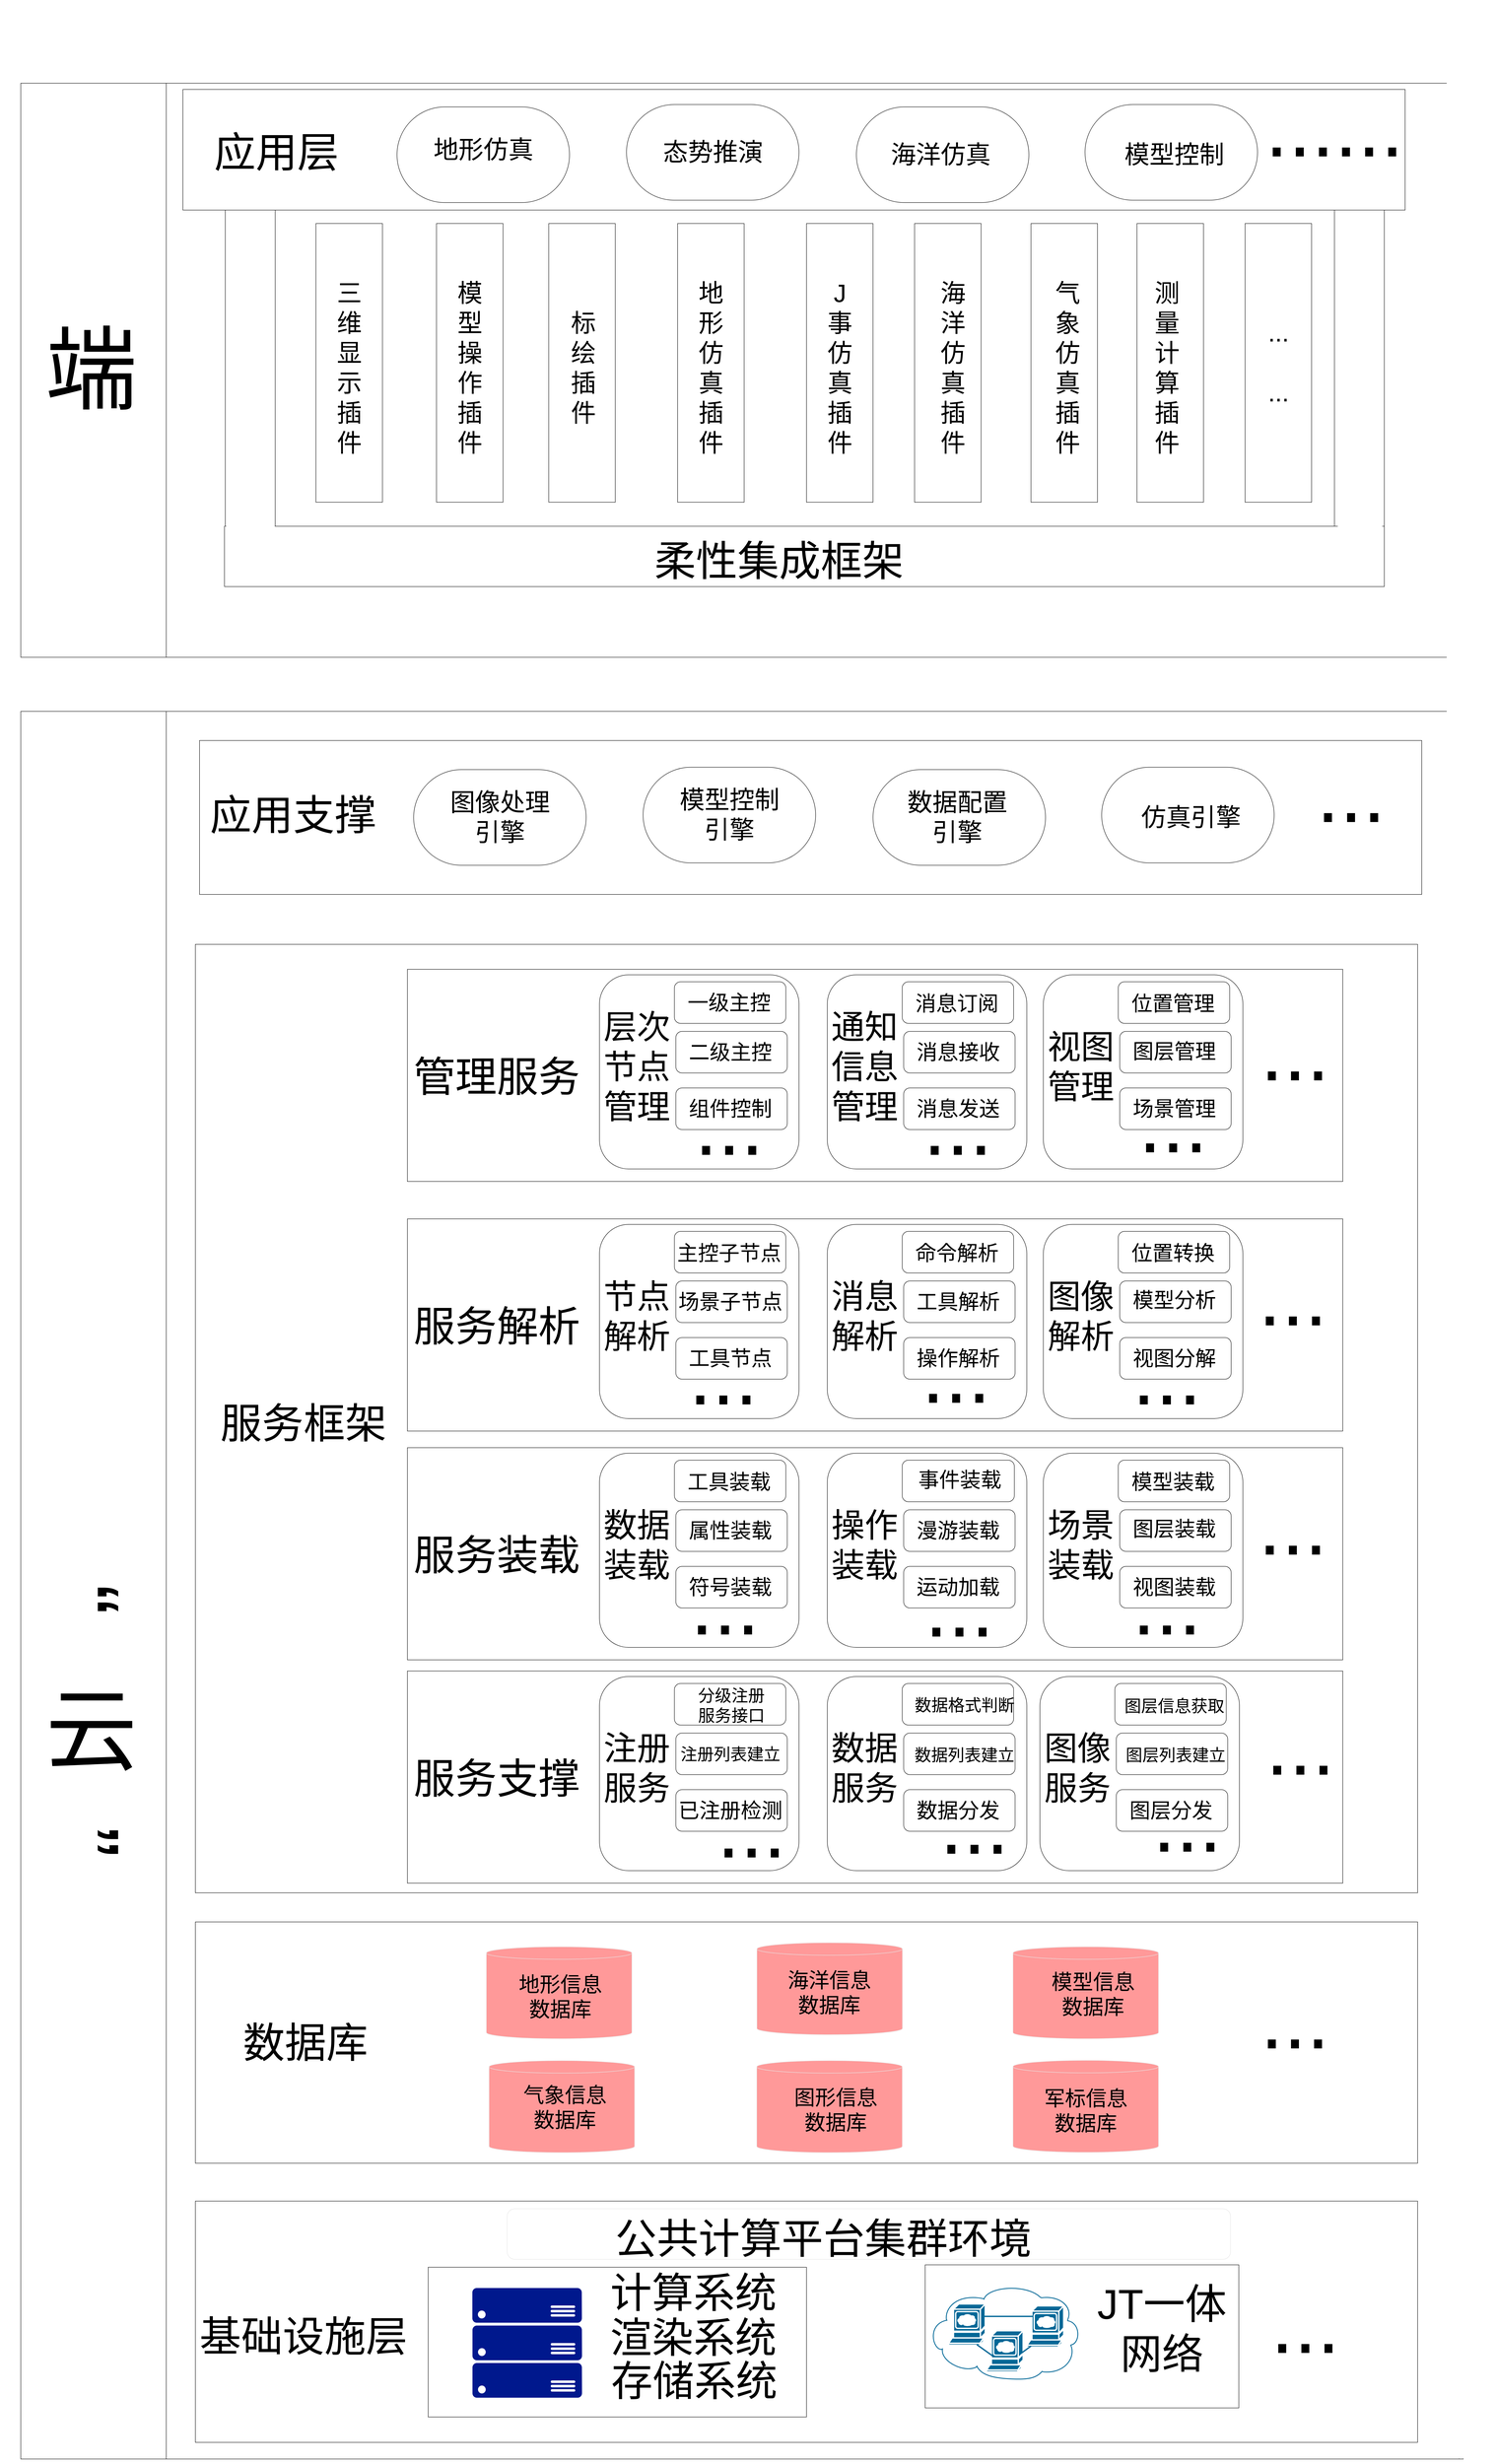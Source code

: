 <mxfile version="14.4.4" type="github">
  <diagram id="0ZdDhptIQPEfSm9jDnSg" name="Page-1">
    <mxGraphModel dx="7246" dy="3387" grid="1" gridSize="10" guides="1" tooltips="1" connect="1" arrows="1" fold="1" page="1" pageScale="1" pageWidth="413" pageHeight="291" math="0" shadow="0">
      <root>
        <mxCell id="0" />
        <mxCell id="1" parent="0" />
        <mxCell id="kFbai8i-NPbVUBifTIr2-160" value="" style="verticalLabelPosition=bottom;verticalAlign=top;html=1;shape=mxgraph.basic.rect;fillColor2=none;strokeWidth=1;size=20;indent=5;" parent="1" vertex="1">
          <mxGeometry x="-260" y="1740" width="3470" height="4201" as="geometry" />
        </mxCell>
        <mxCell id="kFbai8i-NPbVUBifTIr2-161" value="" style="verticalLabelPosition=bottom;verticalAlign=top;html=1;shape=mxgraph.basic.rect;fillColor2=none;strokeWidth=1;size=20;indent=5;fontSize=30;" parent="1" vertex="1">
          <mxGeometry x="90" y="1740" width="3110" height="4201" as="geometry" />
        </mxCell>
        <mxCell id="kFbai8i-NPbVUBifTIr2-175" value="" style="rounded=0;whiteSpace=wrap;html=1;strokeColor=#000000;fontSize=220;" parent="1" vertex="1">
          <mxGeometry x="160" y="4650" width="2940" height="580" as="geometry" />
        </mxCell>
        <mxCell id="rS8liGi_9OcmtwWdh5CQ-11" value="" style="shape=cylinder3;whiteSpace=wrap;html=1;boundedLbl=1;backgroundOutline=1;size=15;rounded=0;fontSize=40;fontColor=#388C8C;fillColor=#FF9999;strokeColor=#E6E6E6;" vertex="1" parent="1">
          <mxGeometry x="2126.75" y="4709.74" width="350" height="221" as="geometry" />
        </mxCell>
        <mxCell id="kFbai8i-NPbVUBifTIr2-156" value="" style="verticalLabelPosition=bottom;verticalAlign=top;html=1;shape=mxgraph.basic.rect;fillColor2=none;strokeWidth=1;size=20;indent=5;" parent="1" vertex="1">
          <mxGeometry x="-260" y="230" width="3470" height="1380" as="geometry" />
        </mxCell>
        <mxCell id="kFbai8i-NPbVUBifTIr2-157" value="" style="verticalLabelPosition=bottom;verticalAlign=top;html=1;shape=mxgraph.basic.rect;fillColor2=none;strokeWidth=1;size=20;indent=5;" parent="1" vertex="1">
          <mxGeometry x="90" y="230" width="3110" height="1380" as="geometry" />
        </mxCell>
        <mxCell id="kFbai8i-NPbVUBifTIr2-146" value="" style="verticalLabelPosition=bottom;verticalAlign=top;html=1;shape=mxgraph.basic.rect;fillColor2=none;strokeWidth=1;size=20;indent=5;" parent="1" vertex="1">
          <mxGeometry x="230" y="1295" width="2790" height="145" as="geometry" />
        </mxCell>
        <mxCell id="kFbai8i-NPbVUBifTIr2-147" value="" style="verticalLabelPosition=bottom;verticalAlign=top;html=1;shape=mxgraph.basic.rect;fillColor2=none;strokeWidth=1;size=20;indent=5;" parent="1" vertex="1">
          <mxGeometry x="232" y="535" width="120" height="760" as="geometry" />
        </mxCell>
        <mxCell id="kFbai8i-NPbVUBifTIr2-148" value="" style="verticalLabelPosition=bottom;verticalAlign=top;html=1;shape=mxgraph.basic.rect;fillColor2=none;strokeWidth=1;size=20;indent=5;strokeColor=none;" parent="1" vertex="1">
          <mxGeometry x="234" y="1262" width="117" height="60" as="geometry" />
        </mxCell>
        <mxCell id="kFbai8i-NPbVUBifTIr2-149" value="" style="verticalLabelPosition=bottom;verticalAlign=top;html=1;shape=mxgraph.basic.rect;fillColor2=none;strokeWidth=1;size=20;indent=5;" parent="1" vertex="1">
          <mxGeometry x="2900" y="535" width="120" height="760" as="geometry" />
        </mxCell>
        <mxCell id="kFbai8i-NPbVUBifTIr2-150" value="" style="verticalLabelPosition=bottom;verticalAlign=top;html=1;shape=mxgraph.basic.rect;fillColor2=none;strokeWidth=1;size=20;indent=5;strokeColor=none;" parent="1" vertex="1">
          <mxGeometry x="2908" y="1279" width="107" height="60" as="geometry" />
        </mxCell>
        <mxCell id="kFbai8i-NPbVUBifTIr2-158" value="" style="verticalLabelPosition=bottom;verticalAlign=top;html=1;shape=mxgraph.basic.rect;fillColor2=none;strokeWidth=1;size=20;indent=5;strokeColor=none;" parent="1" vertex="1">
          <mxGeometry x="3170" y="200" width="120" height="5740" as="geometry" />
        </mxCell>
        <mxCell id="kFbai8i-NPbVUBifTIr2-162" value="云" style="text;html=1;strokeColor=none;fillColor=none;align=center;verticalAlign=middle;whiteSpace=wrap;rounded=0;fontSize=220;" parent="1" vertex="1">
          <mxGeometry x="-110" y="3930" width="40" height="524.5" as="geometry" />
        </mxCell>
        <mxCell id="kFbai8i-NPbVUBifTIr2-163" value="" style="rounded=0;whiteSpace=wrap;html=1;strokeColor=#000000;fontSize=220;" parent="1" vertex="1">
          <mxGeometry x="160" y="5321" width="2940" height="580" as="geometry" />
        </mxCell>
        <mxCell id="kFbai8i-NPbVUBifTIr2-165" value="基础设施层" style="text;html=1;strokeColor=none;fillColor=none;align=center;verticalAlign=middle;whiteSpace=wrap;rounded=0;fontSize=100;" parent="1" vertex="1">
          <mxGeometry x="150" y="5340.5" width="540" height="611.5" as="geometry" />
        </mxCell>
        <mxCell id="kFbai8i-NPbVUBifTIr2-172" value="&lt;font style=&quot;vertical-align: inherit&quot;&gt;&lt;font style=&quot;vertical-align: inherit&quot;&gt;...&lt;/font&gt;&lt;/font&gt;" style="text;html=1;strokeColor=none;fillColor=none;align=center;verticalAlign=middle;whiteSpace=wrap;rounded=0;fontSize=200;" parent="1" vertex="1">
          <mxGeometry x="2560" y="5310" width="540" height="611.5" as="geometry" />
        </mxCell>
        <mxCell id="kFbai8i-NPbVUBifTIr2-173" value="" style="rounded=1;whiteSpace=wrap;html=1;strokeColor=#E6E6E6;fontSize=200;" parent="1" vertex="1">
          <mxGeometry x="910" y="5339.5" width="1740" height="121.5" as="geometry" />
        </mxCell>
        <mxCell id="kFbai8i-NPbVUBifTIr2-174" value="公共计算平台集群环境" style="text;html=1;strokeColor=none;fillColor=none;align=center;verticalAlign=middle;whiteSpace=wrap;rounded=0;fontSize=100;" parent="1" vertex="1">
          <mxGeometry x="1160" y="5310" width="1020" height="202.25" as="geometry" />
        </mxCell>
        <mxCell id="kFbai8i-NPbVUBifTIr2-183" value="&lt;font style=&quot;vertical-align: inherit&quot;&gt;&lt;font style=&quot;vertical-align: inherit&quot;&gt;数据库&lt;/font&gt;&lt;/font&gt;" style="text;html=1;strokeColor=none;fillColor=none;align=center;verticalAlign=middle;whiteSpace=wrap;rounded=0;fontSize=100;" parent="1" vertex="1">
          <mxGeometry x="160" y="4930" width="530" height="20" as="geometry" />
        </mxCell>
        <mxCell id="kFbai8i-NPbVUBifTIr2-205" value="模型信息数据库" style="text;html=1;strokeColor=none;fillColor=none;align=center;verticalAlign=middle;whiteSpace=wrap;rounded=0;fontSize=50;" parent="1" vertex="1">
          <mxGeometry x="2196.75" y="4730.74" width="245" height="187.31" as="geometry" />
        </mxCell>
        <mxCell id="rS8liGi_9OcmtwWdh5CQ-16" value="&lt;font style=&quot;vertical-align: inherit&quot;&gt;&lt;font style=&quot;vertical-align: inherit&quot;&gt;...&lt;/font&gt;&lt;/font&gt;" style="text;html=1;strokeColor=none;fillColor=none;align=center;verticalAlign=middle;whiteSpace=wrap;rounded=0;fontSize=200;" vertex="1" parent="1">
          <mxGeometry x="2560" y="4709.74" width="490" height="349.5" as="geometry" />
        </mxCell>
        <mxCell id="rS8liGi_9OcmtwWdh5CQ-18" value="端" style="text;html=1;strokeColor=none;fillColor=none;align=center;verticalAlign=middle;whiteSpace=wrap;rounded=0;fontSize=220;" vertex="1" parent="1">
          <mxGeometry x="-110" y="710" width="40" height="420" as="geometry" />
        </mxCell>
        <mxCell id="rS8liGi_9OcmtwWdh5CQ-19" value="“" style="text;html=1;strokeColor=none;fillColor=none;align=center;verticalAlign=middle;whiteSpace=wrap;rounded=0;fontSize=220;rotation=90;" vertex="1" parent="1">
          <mxGeometry x="-120" y="3665" width="40" height="420" as="geometry" />
        </mxCell>
        <mxCell id="rS8liGi_9OcmtwWdh5CQ-20" value="”" style="text;html=1;strokeColor=none;fillColor=none;align=center;verticalAlign=middle;whiteSpace=wrap;rounded=0;fontSize=220;rotation=90;" vertex="1" parent="1">
          <mxGeometry x="-120" y="4247.85" width="40" height="420" as="geometry" />
        </mxCell>
        <mxCell id="rS8liGi_9OcmtwWdh5CQ-108" value="" style="rounded=0;whiteSpace=wrap;html=1;strokeColor=#000000;fontSize=220;" vertex="1" parent="1">
          <mxGeometry x="160" y="2300" width="2940" height="2280" as="geometry" />
        </mxCell>
        <mxCell id="rS8liGi_9OcmtwWdh5CQ-149" value="服务框架" style="text;html=1;strokeColor=none;fillColor=none;align=center;verticalAlign=middle;whiteSpace=wrap;rounded=0;fontSize=100;" vertex="1" parent="1">
          <mxGeometry x="155" y="3441" width="530" height="20" as="geometry" />
        </mxCell>
        <mxCell id="rS8liGi_9OcmtwWdh5CQ-180" value="" style="rounded=0;whiteSpace=wrap;html=1;fontSize=60;" vertex="1" parent="1">
          <mxGeometry x="170" y="1810" width="2940" height="370" as="geometry" />
        </mxCell>
        <mxCell id="rS8liGi_9OcmtwWdh5CQ-181" value="应用支撑" style="text;html=1;strokeColor=none;fillColor=none;align=center;verticalAlign=middle;whiteSpace=wrap;rounded=0;fontSize=100;" vertex="1" parent="1">
          <mxGeometry x="130" y="1981.75" width="530" height="15" as="geometry" />
        </mxCell>
        <mxCell id="rS8liGi_9OcmtwWdh5CQ-182" value="" style="rounded=1;whiteSpace=wrap;html=1;fontSize=60;arcSize=50;direction=south;" vertex="1" parent="1">
          <mxGeometry x="685" y="1880" width="415" height="230" as="geometry" />
        </mxCell>
        <mxCell id="rS8liGi_9OcmtwWdh5CQ-183" value="" style="rounded=1;whiteSpace=wrap;html=1;fontSize=60;arcSize=50;direction=south;" vertex="1" parent="1">
          <mxGeometry x="1237" y="1874.25" width="415" height="230" as="geometry" />
        </mxCell>
        <mxCell id="rS8liGi_9OcmtwWdh5CQ-184" value="" style="rounded=1;whiteSpace=wrap;html=1;fontSize=60;arcSize=50;direction=south;" vertex="1" parent="1">
          <mxGeometry x="1790" y="1880" width="415" height="230" as="geometry" />
        </mxCell>
        <mxCell id="rS8liGi_9OcmtwWdh5CQ-185" value="" style="rounded=1;whiteSpace=wrap;html=1;fontSize=60;arcSize=50;direction=south;" vertex="1" parent="1">
          <mxGeometry x="2340" y="1874.25" width="415" height="230" as="geometry" />
        </mxCell>
        <mxCell id="rS8liGi_9OcmtwWdh5CQ-186" value="..." style="text;html=1;strokeColor=none;fillColor=none;align=center;verticalAlign=middle;whiteSpace=wrap;rounded=0;fontSize=200;" vertex="1" parent="1">
          <mxGeometry x="2670" y="1630" width="540" height="611.5" as="geometry" />
        </mxCell>
        <mxCell id="rS8liGi_9OcmtwWdh5CQ-187" value="图像处理引擎" style="text;html=1;strokeColor=none;fillColor=none;align=center;verticalAlign=middle;whiteSpace=wrap;rounded=0;fontSize=60;" vertex="1" parent="1">
          <mxGeometry x="762.5" y="1960" width="260" height="70" as="geometry" />
        </mxCell>
        <mxCell id="rS8liGi_9OcmtwWdh5CQ-188" value="模型控制引擎" style="text;html=1;strokeColor=none;fillColor=none;align=center;verticalAlign=middle;whiteSpace=wrap;rounded=0;fontSize=60;" vertex="1" parent="1">
          <mxGeometry x="1314.5" y="1954.25" width="260" height="70" as="geometry" />
        </mxCell>
        <mxCell id="rS8liGi_9OcmtwWdh5CQ-189" value="数据配置引擎" style="text;html=1;strokeColor=none;fillColor=none;align=center;verticalAlign=middle;whiteSpace=wrap;rounded=0;fontSize=60;" vertex="1" parent="1">
          <mxGeometry x="1863" y="1960" width="260" height="70" as="geometry" />
        </mxCell>
        <mxCell id="rS8liGi_9OcmtwWdh5CQ-190" value="&lt;font style=&quot;vertical-align: inherit&quot;&gt;&lt;font style=&quot;vertical-align: inherit&quot;&gt;仿真引擎&lt;/font&gt;&lt;/font&gt;" style="text;html=1;strokeColor=none;fillColor=none;align=center;verticalAlign=middle;whiteSpace=wrap;rounded=0;fontSize=60;" vertex="1" parent="1">
          <mxGeometry x="2425" y="1960" width="260" height="70" as="geometry" />
        </mxCell>
        <mxCell id="rS8liGi_9OcmtwWdh5CQ-191" value="" style="rounded=0;whiteSpace=wrap;html=1;fontSize=60;" vertex="1" parent="1">
          <mxGeometry x="450" y="567.25" width="160" height="670" as="geometry" />
        </mxCell>
        <mxCell id="rS8liGi_9OcmtwWdh5CQ-192" value="" style="rounded=0;whiteSpace=wrap;html=1;fontSize=60;" vertex="1" parent="1">
          <mxGeometry x="740" y="567.25" width="160" height="670" as="geometry" />
        </mxCell>
        <mxCell id="rS8liGi_9OcmtwWdh5CQ-193" value="" style="rounded=0;whiteSpace=wrap;html=1;fontSize=60;" vertex="1" parent="1">
          <mxGeometry x="1010" y="567.25" width="160" height="670" as="geometry" />
        </mxCell>
        <mxCell id="rS8liGi_9OcmtwWdh5CQ-194" value="" style="rounded=0;whiteSpace=wrap;html=1;fontSize=60;" vertex="1" parent="1">
          <mxGeometry x="1320" y="567.25" width="160" height="670" as="geometry" />
        </mxCell>
        <mxCell id="rS8liGi_9OcmtwWdh5CQ-195" value="" style="rounded=0;whiteSpace=wrap;html=1;fontSize=60;" vertex="1" parent="1">
          <mxGeometry x="1630" y="567.25" width="160" height="670" as="geometry" />
        </mxCell>
        <mxCell id="rS8liGi_9OcmtwWdh5CQ-196" value="" style="rounded=0;whiteSpace=wrap;html=1;fontSize=60;" vertex="1" parent="1">
          <mxGeometry x="1890" y="567.25" width="160" height="670" as="geometry" />
        </mxCell>
        <mxCell id="rS8liGi_9OcmtwWdh5CQ-197" value="" style="rounded=0;whiteSpace=wrap;html=1;fontSize=60;" vertex="1" parent="1">
          <mxGeometry x="2170" y="567.25" width="160" height="670" as="geometry" />
        </mxCell>
        <mxCell id="rS8liGi_9OcmtwWdh5CQ-198" value="" style="rounded=0;whiteSpace=wrap;html=1;fontSize=60;" vertex="1" parent="1">
          <mxGeometry x="2425" y="567.25" width="160" height="670" as="geometry" />
        </mxCell>
        <mxCell id="rS8liGi_9OcmtwWdh5CQ-199" value="" style="rounded=0;whiteSpace=wrap;html=1;fontSize=60;" vertex="1" parent="1">
          <mxGeometry x="2685" y="567.25" width="160" height="670" as="geometry" />
        </mxCell>
        <mxCell id="rS8liGi_9OcmtwWdh5CQ-200" value="三维显示插件" style="text;html=1;strokeColor=none;fillColor=none;align=center;verticalAlign=middle;whiteSpace=wrap;rounded=0;fontSize=60;" vertex="1" parent="1">
          <mxGeometry x="476.5" y="763.5" width="107" height="303" as="geometry" />
        </mxCell>
        <mxCell id="rS8liGi_9OcmtwWdh5CQ-201" value="模型操作插件" style="text;html=1;strokeColor=none;fillColor=none;align=center;verticalAlign=middle;whiteSpace=wrap;rounded=0;fontSize=60;" vertex="1" parent="1">
          <mxGeometry x="766.5" y="763.5" width="107" height="303" as="geometry" />
        </mxCell>
        <mxCell id="rS8liGi_9OcmtwWdh5CQ-202" value="标绘插件" style="text;html=1;strokeColor=none;fillColor=none;align=center;verticalAlign=middle;whiteSpace=wrap;rounded=0;fontSize=60;" vertex="1" parent="1">
          <mxGeometry x="1040" y="763.5" width="107" height="303" as="geometry" />
        </mxCell>
        <mxCell id="rS8liGi_9OcmtwWdh5CQ-203" value="地形仿真插件" style="text;html=1;strokeColor=none;fillColor=none;align=center;verticalAlign=middle;whiteSpace=wrap;rounded=0;fontSize=60;" vertex="1" parent="1">
          <mxGeometry x="1346.5" y="763.5" width="107" height="303" as="geometry" />
        </mxCell>
        <mxCell id="rS8liGi_9OcmtwWdh5CQ-204" value="J 事仿真插件" style="text;html=1;strokeColor=none;fillColor=none;align=center;verticalAlign=middle;whiteSpace=wrap;rounded=0;fontSize=60;" vertex="1" parent="1">
          <mxGeometry x="1656.5" y="763.5" width="107" height="303" as="geometry" />
        </mxCell>
        <mxCell id="rS8liGi_9OcmtwWdh5CQ-205" value="海洋仿真插件" style="text;html=1;strokeColor=none;fillColor=none;align=center;verticalAlign=middle;whiteSpace=wrap;rounded=0;fontSize=60;" vertex="1" parent="1">
          <mxGeometry x="1928.5" y="763.5" width="107" height="303" as="geometry" />
        </mxCell>
        <mxCell id="rS8liGi_9OcmtwWdh5CQ-206" value="气象仿真插件" style="text;html=1;strokeColor=none;fillColor=none;align=center;verticalAlign=middle;whiteSpace=wrap;rounded=0;fontSize=60;" vertex="1" parent="1">
          <mxGeometry x="2205" y="763.5" width="107" height="303" as="geometry" />
        </mxCell>
        <mxCell id="rS8liGi_9OcmtwWdh5CQ-207" value="测量计算插件" style="text;html=1;strokeColor=none;fillColor=none;align=center;verticalAlign=middle;whiteSpace=wrap;rounded=0;fontSize=60;" vertex="1" parent="1">
          <mxGeometry x="2443.75" y="763.5" width="107" height="303" as="geometry" />
        </mxCell>
        <mxCell id="rS8liGi_9OcmtwWdh5CQ-208" value="...&lt;br&gt;&lt;br style=&quot;font-size: 100px&quot;&gt;..." style="text;html=1;strokeColor=none;fillColor=none;align=center;verticalAlign=middle;whiteSpace=wrap;rounded=0;fontSize=60;" vertex="1" parent="1">
          <mxGeometry x="2711.5" y="750.75" width="107" height="303" as="geometry" />
        </mxCell>
        <mxCell id="rS8liGi_9OcmtwWdh5CQ-210" value="" style="rounded=0;whiteSpace=wrap;html=1;fontSize=60;" vertex="1" parent="1">
          <mxGeometry x="130" y="245" width="2940" height="290" as="geometry" />
        </mxCell>
        <mxCell id="rS8liGi_9OcmtwWdh5CQ-211" value="应用层" style="text;html=1;strokeColor=none;fillColor=none;align=center;verticalAlign=middle;whiteSpace=wrap;rounded=0;fontSize=100;" vertex="1" parent="1">
          <mxGeometry x="90" y="388.75" width="530" height="15" as="geometry" />
        </mxCell>
        <mxCell id="rS8liGi_9OcmtwWdh5CQ-212" value="" style="rounded=1;whiteSpace=wrap;html=1;fontSize=60;arcSize=50;direction=south;" vertex="1" parent="1">
          <mxGeometry x="645" y="287" width="415" height="230" as="geometry" />
        </mxCell>
        <mxCell id="rS8liGi_9OcmtwWdh5CQ-213" value="" style="rounded=1;whiteSpace=wrap;html=1;fontSize=60;arcSize=50;direction=south;" vertex="1" parent="1">
          <mxGeometry x="1197" y="281.25" width="415" height="230" as="geometry" />
        </mxCell>
        <mxCell id="rS8liGi_9OcmtwWdh5CQ-214" value="" style="rounded=1;whiteSpace=wrap;html=1;fontSize=60;arcSize=50;direction=south;" vertex="1" parent="1">
          <mxGeometry x="1750" y="287" width="415" height="230" as="geometry" />
        </mxCell>
        <mxCell id="rS8liGi_9OcmtwWdh5CQ-215" value="" style="rounded=1;whiteSpace=wrap;html=1;fontSize=60;arcSize=50;direction=south;" vertex="1" parent="1">
          <mxGeometry x="2300" y="281.25" width="415" height="230" as="geometry" />
        </mxCell>
        <mxCell id="rS8liGi_9OcmtwWdh5CQ-216" value="地形仿真" style="text;html=1;strokeColor=none;fillColor=none;align=center;verticalAlign=middle;whiteSpace=wrap;rounded=0;fontSize=60;" vertex="1" parent="1">
          <mxGeometry x="722.5" y="355" width="260" height="70" as="geometry" />
        </mxCell>
        <mxCell id="rS8liGi_9OcmtwWdh5CQ-217" value="态势推演" style="text;html=1;strokeColor=none;fillColor=none;align=center;verticalAlign=middle;whiteSpace=wrap;rounded=0;fontSize=60;" vertex="1" parent="1">
          <mxGeometry x="1274.5" y="361.25" width="260" height="70" as="geometry" />
        </mxCell>
        <mxCell id="rS8liGi_9OcmtwWdh5CQ-218" value="海洋仿真" style="text;html=1;strokeColor=none;fillColor=none;align=center;verticalAlign=middle;whiteSpace=wrap;rounded=0;fontSize=60;" vertex="1" parent="1">
          <mxGeometry x="1823" y="367" width="260" height="70" as="geometry" />
        </mxCell>
        <mxCell id="rS8liGi_9OcmtwWdh5CQ-219" value="模型控制" style="text;html=1;strokeColor=none;fillColor=none;align=center;verticalAlign=middle;whiteSpace=wrap;rounded=0;fontSize=60;" vertex="1" parent="1">
          <mxGeometry x="2385" y="367" width="260" height="70" as="geometry" />
        </mxCell>
        <mxCell id="rS8liGi_9OcmtwWdh5CQ-220" value="......" style="text;html=1;strokeColor=none;fillColor=none;align=center;verticalAlign=middle;whiteSpace=wrap;rounded=0;fontSize=200;" vertex="1" parent="1">
          <mxGeometry x="2630" y="30" width="540" height="611.5" as="geometry" />
        </mxCell>
        <mxCell id="rS8liGi_9OcmtwWdh5CQ-221" value="柔性集成框架" style="text;html=1;strokeColor=none;fillColor=none;align=center;verticalAlign=middle;whiteSpace=wrap;rounded=0;fontSize=100;" vertex="1" parent="1">
          <mxGeometry x="1227.63" y="1370" width="671.75" height="15" as="geometry" />
        </mxCell>
        <mxCell id="rS8liGi_9OcmtwWdh5CQ-224" value="" style="rounded=0;whiteSpace=wrap;html=1;fontSize=60;" vertex="1" parent="1">
          <mxGeometry x="720" y="5480" width="910" height="360" as="geometry" />
        </mxCell>
        <mxCell id="kFbai8i-NPbVUBifTIr2-167" value="计算系统" style="text;html=1;strokeColor=none;fillColor=none;align=center;verticalAlign=middle;whiteSpace=wrap;rounded=0;fontSize=100;" parent="1" vertex="1">
          <mxGeometry x="1088" y="5350" width="540" height="382.5" as="geometry" />
        </mxCell>
        <mxCell id="rS8liGi_9OcmtwWdh5CQ-223" value="" style="aspect=fixed;pointerEvents=1;shadow=0;dashed=0;html=1;strokeColor=none;labelPosition=center;verticalLabelPosition=bottom;verticalAlign=top;align=center;fillColor=#00188D;shape=mxgraph.azure.server_rack;fontSize=60;" vertex="1" parent="1">
          <mxGeometry x="826.25" y="5530" width="263.75" height="263.75" as="geometry" />
        </mxCell>
        <mxCell id="kFbai8i-NPbVUBifTIr2-169" value="渲染系统" style="text;html=1;strokeColor=none;fillColor=none;align=center;verticalAlign=middle;whiteSpace=wrap;rounded=0;fontSize=100;" parent="1" vertex="1">
          <mxGeometry x="1088" y="5496.06" width="540" height="305.5" as="geometry" />
        </mxCell>
        <mxCell id="kFbai8i-NPbVUBifTIr2-171" value="存储系统" style="text;html=1;strokeColor=none;fillColor=none;align=center;verticalAlign=middle;whiteSpace=wrap;rounded=0;fontSize=100;" parent="1" vertex="1">
          <mxGeometry x="1090" y="5605.5" width="540" height="295.5" as="geometry" />
        </mxCell>
        <mxCell id="rS8liGi_9OcmtwWdh5CQ-225" value="" style="rounded=0;whiteSpace=wrap;html=1;fontSize=60;" vertex="1" parent="1">
          <mxGeometry x="1915.5" y="5474.28" width="754.5" height="343.94" as="geometry" />
        </mxCell>
        <mxCell id="rS8liGi_9OcmtwWdh5CQ-228" value="&lt;font style=&quot;vertical-align: inherit&quot;&gt;&lt;font style=&quot;vertical-align: inherit&quot;&gt;JT一体&lt;br&gt;网络&lt;/font&gt;&lt;/font&gt;" style="text;html=1;strokeColor=none;fillColor=none;align=center;verticalAlign=middle;whiteSpace=wrap;rounded=0;fontSize=100;" vertex="1" parent="1">
          <mxGeometry x="2215.25" y="5480" width="540" height="295.5" as="geometry" />
        </mxCell>
        <mxCell id="rS8liGi_9OcmtwWdh5CQ-229" value="" style="shape=mxgraph.cisco.storage.web_cluster;html=1;pointerEvents=1;dashed=0;fillColor=#036897;strokeColor=#ffffff;strokeWidth=2;verticalLabelPosition=bottom;verticalAlign=top;align=center;outlineConnect=0;fontSize=60;" vertex="1" parent="1">
          <mxGeometry x="1920" y="5520" width="370" height="230" as="geometry" />
        </mxCell>
        <mxCell id="rS8liGi_9OcmtwWdh5CQ-230" value="" style="shape=cylinder3;whiteSpace=wrap;html=1;boundedLbl=1;backgroundOutline=1;size=15;rounded=0;fontSize=40;fontColor=#388C8C;fillColor=#FF9999;strokeColor=#E6E6E6;" vertex="1" parent="1">
          <mxGeometry x="2126.75" y="4982.74" width="350" height="221" as="geometry" />
        </mxCell>
        <mxCell id="rS8liGi_9OcmtwWdh5CQ-231" value="" style="shape=cylinder3;whiteSpace=wrap;html=1;boundedLbl=1;backgroundOutline=1;size=15;rounded=0;fontSize=40;fontColor=#388C8C;fillColor=#FF9999;strokeColor=#E6E6E6;" vertex="1" parent="1">
          <mxGeometry x="1510.75" y="4700" width="350" height="221" as="geometry" />
        </mxCell>
        <mxCell id="rS8liGi_9OcmtwWdh5CQ-232" value="" style="shape=cylinder3;whiteSpace=wrap;html=1;boundedLbl=1;backgroundOutline=1;size=15;rounded=0;fontSize=40;fontColor=#388C8C;fillColor=#FF9999;strokeColor=#E6E6E6;" vertex="1" parent="1">
          <mxGeometry x="1510.38" y="4983.34" width="350" height="221" as="geometry" />
        </mxCell>
        <mxCell id="kFbai8i-NPbVUBifTIr2-198" value="军标信息数据库" style="text;html=1;strokeColor=none;fillColor=none;align=center;verticalAlign=middle;whiteSpace=wrap;rounded=0;fontSize=50;" parent="1" vertex="1">
          <mxGeometry x="2184.75" y="5078.24" width="234" height="51" as="geometry" />
        </mxCell>
        <mxCell id="kFbai8i-NPbVUBifTIr2-189" value="海洋信息数据库" style="text;html=1;strokeColor=none;fillColor=none;align=center;verticalAlign=middle;whiteSpace=wrap;rounded=0;fontSize=50;" parent="1" vertex="1">
          <mxGeometry x="1569.25" y="4782.34" width="232.25" height="75.81" as="geometry" />
        </mxCell>
        <mxCell id="kFbai8i-NPbVUBifTIr2-190" value="图形信息数据库" style="text;html=1;strokeColor=none;fillColor=none;align=center;verticalAlign=middle;whiteSpace=wrap;rounded=0;fontSize=50;" parent="1" vertex="1">
          <mxGeometry x="1590.38" y="5086.34" width="220.5" height="31.5" as="geometry" />
        </mxCell>
        <mxCell id="rS8liGi_9OcmtwWdh5CQ-233" value="" style="shape=cylinder3;whiteSpace=wrap;html=1;boundedLbl=1;backgroundOutline=1;size=15;rounded=0;fontSize=40;fontColor=#388C8C;fillColor=#FF9999;strokeColor=#E6E6E6;" vertex="1" parent="1">
          <mxGeometry x="860" y="4709.74" width="350" height="221" as="geometry" />
        </mxCell>
        <mxCell id="rS8liGi_9OcmtwWdh5CQ-234" value="" style="shape=cylinder3;whiteSpace=wrap;html=1;boundedLbl=1;backgroundOutline=1;size=15;rounded=0;fontSize=40;fontColor=#388C8C;fillColor=#FF9999;strokeColor=#E6E6E6;" vertex="1" parent="1">
          <mxGeometry x="866.5" y="4983.34" width="350" height="221" as="geometry" />
        </mxCell>
        <mxCell id="kFbai8i-NPbVUBifTIr2-186" value="气象信息数据库" style="text;html=1;strokeColor=none;fillColor=none;align=center;verticalAlign=middle;whiteSpace=wrap;rounded=0;fontSize=50;" parent="1" vertex="1">
          <mxGeometry x="934" y="5081.34" width="230" height="30" as="geometry" />
        </mxCell>
        <mxCell id="kFbai8i-NPbVUBifTIr2-185" value="&lt;font style=&quot;vertical-align: inherit&quot;&gt;&lt;font style=&quot;vertical-align: inherit&quot;&gt;地形信息数据库&lt;/font&gt;&lt;/font&gt;" style="text;html=1;strokeColor=none;fillColor=none;align=center;verticalAlign=middle;whiteSpace=wrap;rounded=0;fontSize=50;" parent="1" vertex="1">
          <mxGeometry x="934" y="4801.84" width="207.5" height="56.31" as="geometry" />
        </mxCell>
        <mxCell id="rS8liGi_9OcmtwWdh5CQ-237" value="" style="rounded=0;whiteSpace=wrap;html=1;fontSize=100;" vertex="1" parent="1">
          <mxGeometry x="670" y="2360" width="2250" height="510" as="geometry" />
        </mxCell>
        <mxCell id="rS8liGi_9OcmtwWdh5CQ-238" value="管理服务" style="text;html=1;strokeColor=none;fillColor=none;align=center;verticalAlign=middle;whiteSpace=wrap;rounded=0;fontSize=100;" vertex="1" parent="1">
          <mxGeometry x="620" y="2608.25" width="530" height="20" as="geometry" />
        </mxCell>
        <mxCell id="rS8liGi_9OcmtwWdh5CQ-239" value="" style="rounded=1;whiteSpace=wrap;html=1;fontSize=100;" vertex="1" parent="1">
          <mxGeometry x="1132" y="2373.25" width="480" height="466.75" as="geometry" />
        </mxCell>
        <mxCell id="rS8liGi_9OcmtwWdh5CQ-240" value="层次节点管理" style="text;html=1;strokeColor=none;fillColor=none;align=center;verticalAlign=middle;whiteSpace=wrap;rounded=0;fontSize=80;" vertex="1" parent="1">
          <mxGeometry x="1132" y="2570" width="180" height="49.25" as="geometry" />
        </mxCell>
        <mxCell id="rS8liGi_9OcmtwWdh5CQ-241" value="" style="rounded=1;whiteSpace=wrap;html=1;fontSize=100;" vertex="1" parent="1">
          <mxGeometry x="1312.25" y="2390" width="268" height="100" as="geometry" />
        </mxCell>
        <mxCell id="rS8liGi_9OcmtwWdh5CQ-242" value="一级主控" style="text;html=1;strokeColor=none;fillColor=none;align=center;verticalAlign=middle;whiteSpace=wrap;rounded=0;fontSize=50;" vertex="1" parent="1">
          <mxGeometry x="1308.75" y="2424.38" width="270" height="31.25" as="geometry" />
        </mxCell>
        <mxCell id="rS8liGi_9OcmtwWdh5CQ-246" value="" style="rounded=1;whiteSpace=wrap;html=1;fontSize=100;" vertex="1" parent="1">
          <mxGeometry x="1315.75" y="2509.25" width="268" height="100" as="geometry" />
        </mxCell>
        <mxCell id="rS8liGi_9OcmtwWdh5CQ-247" value="二级主控&lt;span style=&quot;color: rgba(0 , 0 , 0 , 0) ; font-family: monospace ; font-size: 0px&quot;&gt;%3CmxGraphModel%3E%3Croot%3E%3CmxCell%20id%3D%220%22%2F%3E%3CmxCell%20id%3D%221%22%20parent%3D%220%22%2F%3E%3CmxCell%20id%3D%222%22%20value%3D%22%22%20style%3D%22rounded%3D1%3BwhiteSpace%3Dwrap%3Bhtml%3D1%3BfontSize%3D100%3B%22%20vertex%3D%221%22%20parent%3D%221%22%3E%3CmxGeometry%20x%3D%221312.25%22%20y%3D%222390%22%20width%3D%22268%22%20height%3D%22100%22%20as%3D%22geometry%22%2F%3E%3C%2FmxCell%3E%3CmxCell%20id%3D%223%22%20value%3D%22%E4%B8%80%E7%BA%A7%E4%B8%BB%E6%8E%A7%22%20style%3D%22text%3Bhtml%3D1%3BstrokeColor%3Dnone%3BfillColor%3Dnone%3Balign%3Dcenter%3BverticalAlign%3Dmiddle%3BwhiteSpace%3Dwrap%3Brounded%3D0%3BfontSize%3D50%3B%22%20vertex%3D%221%22%20parent%3D%221%22%3E%3CmxGeometry%20x%3D%221308.75%22%20y%3D%222424.38%22%20width%3D%22270%22%20height%3D%2231.25%22%20as%3D%22geometry%22%2F%3E%3C%2FmxCell%3E%3C%2Froot%3E%3C%2FmxGraphModel%3E&lt;/span&gt;" style="text;html=1;strokeColor=none;fillColor=none;align=center;verticalAlign=middle;whiteSpace=wrap;rounded=0;fontSize=50;" vertex="1" parent="1">
          <mxGeometry x="1312.25" y="2543.63" width="270" height="31.25" as="geometry" />
        </mxCell>
        <mxCell id="rS8liGi_9OcmtwWdh5CQ-248" value="" style="rounded=1;whiteSpace=wrap;html=1;fontSize=100;" vertex="1" parent="1">
          <mxGeometry x="1315.75" y="2645.25" width="268" height="100" as="geometry" />
        </mxCell>
        <mxCell id="rS8liGi_9OcmtwWdh5CQ-249" value="组件控制" style="text;html=1;strokeColor=none;fillColor=none;align=center;verticalAlign=middle;whiteSpace=wrap;rounded=0;fontSize=50;" vertex="1" parent="1">
          <mxGeometry x="1312.25" y="2679.63" width="270" height="31.25" as="geometry" />
        </mxCell>
        <mxCell id="rS8liGi_9OcmtwWdh5CQ-250" value="..." style="text;html=1;strokeColor=none;fillColor=none;align=center;verticalAlign=middle;whiteSpace=wrap;rounded=0;fontSize=200;" vertex="1" parent="1">
          <mxGeometry x="1173.75" y="2430" width="540" height="611.5" as="geometry" />
        </mxCell>
        <mxCell id="rS8liGi_9OcmtwWdh5CQ-251" value="" style="rounded=1;whiteSpace=wrap;html=1;fontSize=100;" vertex="1" parent="1">
          <mxGeometry x="1680" y="2373.25" width="480" height="466.75" as="geometry" />
        </mxCell>
        <mxCell id="rS8liGi_9OcmtwWdh5CQ-252" value="通知信息管理" style="text;html=1;strokeColor=none;fillColor=none;align=center;verticalAlign=middle;whiteSpace=wrap;rounded=0;fontSize=80;" vertex="1" parent="1">
          <mxGeometry x="1680" y="2570" width="180" height="49.25" as="geometry" />
        </mxCell>
        <mxCell id="rS8liGi_9OcmtwWdh5CQ-253" value="" style="rounded=1;whiteSpace=wrap;html=1;fontSize=100;" vertex="1" parent="1">
          <mxGeometry x="1860.25" y="2390" width="268" height="100" as="geometry" />
        </mxCell>
        <mxCell id="rS8liGi_9OcmtwWdh5CQ-254" value="消息订阅" style="text;html=1;strokeColor=none;fillColor=none;align=center;verticalAlign=middle;whiteSpace=wrap;rounded=0;fontSize=50;" vertex="1" parent="1">
          <mxGeometry x="1856.75" y="2424.38" width="270" height="35.62" as="geometry" />
        </mxCell>
        <mxCell id="rS8liGi_9OcmtwWdh5CQ-255" value="" style="rounded=1;whiteSpace=wrap;html=1;fontSize=100;" vertex="1" parent="1">
          <mxGeometry x="1863.75" y="2509.25" width="268" height="100" as="geometry" />
        </mxCell>
        <mxCell id="rS8liGi_9OcmtwWdh5CQ-256" value="消息接收" style="text;html=1;strokeColor=none;fillColor=none;align=center;verticalAlign=middle;whiteSpace=wrap;rounded=0;fontSize=50;" vertex="1" parent="1">
          <mxGeometry x="1860.25" y="2543.63" width="270" height="31.25" as="geometry" />
        </mxCell>
        <mxCell id="rS8liGi_9OcmtwWdh5CQ-257" value="" style="rounded=1;whiteSpace=wrap;html=1;fontSize=100;" vertex="1" parent="1">
          <mxGeometry x="1863.75" y="2645.25" width="268" height="100" as="geometry" />
        </mxCell>
        <mxCell id="rS8liGi_9OcmtwWdh5CQ-258" value="消息发送" style="text;html=1;strokeColor=none;fillColor=none;align=center;verticalAlign=middle;whiteSpace=wrap;rounded=0;fontSize=50;" vertex="1" parent="1">
          <mxGeometry x="1860.25" y="2679.63" width="270" height="30.37" as="geometry" />
        </mxCell>
        <mxCell id="rS8liGi_9OcmtwWdh5CQ-260" value="..." style="text;html=1;strokeColor=none;fillColor=none;align=center;verticalAlign=middle;whiteSpace=wrap;rounded=0;fontSize=200;" vertex="1" parent="1">
          <mxGeometry x="1724.25" y="2430" width="540" height="611.5" as="geometry" />
        </mxCell>
        <mxCell id="rS8liGi_9OcmtwWdh5CQ-261" value="" style="rounded=0;whiteSpace=wrap;html=1;fontSize=100;" vertex="1" parent="1">
          <mxGeometry x="670" y="4046.75" width="2250" height="510" as="geometry" />
        </mxCell>
        <mxCell id="rS8liGi_9OcmtwWdh5CQ-262" value="服务支撑" style="text;html=1;strokeColor=none;fillColor=none;align=center;verticalAlign=middle;whiteSpace=wrap;rounded=0;fontSize=100;" vertex="1" parent="1">
          <mxGeometry x="620" y="4295" width="530" height="20" as="geometry" />
        </mxCell>
        <mxCell id="rS8liGi_9OcmtwWdh5CQ-263" value="" style="rounded=1;whiteSpace=wrap;html=1;fontSize=100;" vertex="1" parent="1">
          <mxGeometry x="1132" y="4060" width="480" height="466.75" as="geometry" />
        </mxCell>
        <mxCell id="rS8liGi_9OcmtwWdh5CQ-264" value="注册服务" style="text;html=1;strokeColor=none;fillColor=none;align=center;verticalAlign=middle;whiteSpace=wrap;rounded=0;fontSize=80;" vertex="1" parent="1">
          <mxGeometry x="1132" y="4256.75" width="180" height="49.25" as="geometry" />
        </mxCell>
        <mxCell id="rS8liGi_9OcmtwWdh5CQ-265" value="" style="rounded=1;whiteSpace=wrap;html=1;fontSize=100;" vertex="1" parent="1">
          <mxGeometry x="1312.25" y="4076.75" width="268" height="100" as="geometry" />
        </mxCell>
        <mxCell id="rS8liGi_9OcmtwWdh5CQ-266" value="分级注册服务接口" style="text;html=1;strokeColor=none;fillColor=none;align=center;verticalAlign=middle;whiteSpace=wrap;rounded=0;fontSize=40;" vertex="1" parent="1">
          <mxGeometry x="1349.13" y="4113.32" width="201.25" height="31.25" as="geometry" />
        </mxCell>
        <mxCell id="rS8liGi_9OcmtwWdh5CQ-267" value="" style="rounded=1;whiteSpace=wrap;html=1;fontSize=100;" vertex="1" parent="1">
          <mxGeometry x="1315.75" y="4196" width="268" height="100" as="geometry" />
        </mxCell>
        <mxCell id="rS8liGi_9OcmtwWdh5CQ-268" value="注册列表建立" style="text;html=1;strokeColor=none;fillColor=none;align=center;verticalAlign=middle;whiteSpace=wrap;rounded=0;fontSize=40;" vertex="1" parent="1">
          <mxGeometry x="1312.25" y="4230.38" width="270" height="31.25" as="geometry" />
        </mxCell>
        <mxCell id="rS8liGi_9OcmtwWdh5CQ-269" value="" style="rounded=1;whiteSpace=wrap;html=1;fontSize=100;" vertex="1" parent="1">
          <mxGeometry x="1315.75" y="4332" width="268" height="100" as="geometry" />
        </mxCell>
        <mxCell id="rS8liGi_9OcmtwWdh5CQ-270" value="已注册检测" style="text;html=1;strokeColor=none;fillColor=none;align=center;verticalAlign=middle;whiteSpace=wrap;rounded=0;fontSize=50;" vertex="1" parent="1">
          <mxGeometry x="1312.25" y="4366.38" width="270" height="31.25" as="geometry" />
        </mxCell>
        <mxCell id="rS8liGi_9OcmtwWdh5CQ-271" value="" style="rounded=1;whiteSpace=wrap;html=1;fontSize=100;" vertex="1" parent="1">
          <mxGeometry x="1680" y="4060" width="480" height="466.75" as="geometry" />
        </mxCell>
        <mxCell id="rS8liGi_9OcmtwWdh5CQ-272" value="数据服务" style="text;html=1;strokeColor=none;fillColor=none;align=center;verticalAlign=middle;whiteSpace=wrap;rounded=0;fontSize=80;" vertex="1" parent="1">
          <mxGeometry x="1680" y="4256.75" width="180" height="49.25" as="geometry" />
        </mxCell>
        <mxCell id="rS8liGi_9OcmtwWdh5CQ-273" value="" style="rounded=1;whiteSpace=wrap;html=1;fontSize=100;" vertex="1" parent="1">
          <mxGeometry x="1860.25" y="4076.75" width="268" height="100" as="geometry" />
        </mxCell>
        <mxCell id="rS8liGi_9OcmtwWdh5CQ-274" value="数据格式判断" style="text;html=1;strokeColor=none;fillColor=none;align=center;verticalAlign=middle;whiteSpace=wrap;rounded=0;fontSize=40;" vertex="1" parent="1">
          <mxGeometry x="1888.5" y="4110.19" width="243.25" height="35.62" as="geometry" />
        </mxCell>
        <mxCell id="rS8liGi_9OcmtwWdh5CQ-275" value="" style="rounded=1;whiteSpace=wrap;html=1;fontSize=100;" vertex="1" parent="1">
          <mxGeometry x="1863.75" y="4196" width="268" height="100" as="geometry" />
        </mxCell>
        <mxCell id="rS8liGi_9OcmtwWdh5CQ-276" value="数据列表建立" style="text;html=1;strokeColor=none;fillColor=none;align=center;verticalAlign=middle;whiteSpace=wrap;rounded=0;fontSize=40;" vertex="1" parent="1">
          <mxGeometry x="1885.34" y="4230.38" width="249.56" height="34.37" as="geometry" />
        </mxCell>
        <mxCell id="rS8liGi_9OcmtwWdh5CQ-277" value="" style="rounded=1;whiteSpace=wrap;html=1;fontSize=100;" vertex="1" parent="1">
          <mxGeometry x="1863.75" y="4332" width="268" height="100" as="geometry" />
        </mxCell>
        <mxCell id="rS8liGi_9OcmtwWdh5CQ-278" value="数据分发" style="text;html=1;strokeColor=none;fillColor=none;align=center;verticalAlign=middle;whiteSpace=wrap;rounded=0;fontSize=50;" vertex="1" parent="1">
          <mxGeometry x="1860.25" y="4366.38" width="270" height="30.37" as="geometry" />
        </mxCell>
        <mxCell id="rS8liGi_9OcmtwWdh5CQ-282" value="" style="rounded=1;whiteSpace=wrap;html=1;fontSize=100;" vertex="1" parent="1">
          <mxGeometry x="2191.5" y="4060" width="480" height="466.75" as="geometry" />
        </mxCell>
        <mxCell id="rS8liGi_9OcmtwWdh5CQ-283" value="图像服务" style="text;html=1;strokeColor=none;fillColor=none;align=center;verticalAlign=middle;whiteSpace=wrap;rounded=0;fontSize=80;" vertex="1" parent="1">
          <mxGeometry x="2191.5" y="4256.75" width="180" height="49.25" as="geometry" />
        </mxCell>
        <mxCell id="rS8liGi_9OcmtwWdh5CQ-284" value="" style="rounded=1;whiteSpace=wrap;html=1;fontSize=100;" vertex="1" parent="1">
          <mxGeometry x="2371.75" y="4076.75" width="268" height="100" as="geometry" />
        </mxCell>
        <mxCell id="rS8liGi_9OcmtwWdh5CQ-285" value="图层信息获取" style="text;html=1;strokeColor=none;fillColor=none;align=center;verticalAlign=middle;whiteSpace=wrap;rounded=0;fontSize=40;" vertex="1" parent="1">
          <mxGeometry x="2394.13" y="4114.57" width="241.75" height="30" as="geometry" />
        </mxCell>
        <mxCell id="rS8liGi_9OcmtwWdh5CQ-286" value="" style="rounded=1;whiteSpace=wrap;html=1;fontSize=100;" vertex="1" parent="1">
          <mxGeometry x="2375.25" y="4196" width="268" height="100" as="geometry" />
        </mxCell>
        <mxCell id="rS8liGi_9OcmtwWdh5CQ-287" value="图层列表建立" style="text;html=1;strokeColor=none;fillColor=none;align=center;verticalAlign=middle;whiteSpace=wrap;rounded=0;fontSize=40;" vertex="1" parent="1">
          <mxGeometry x="2393.69" y="4230.38" width="248.06" height="34.37" as="geometry" />
        </mxCell>
        <mxCell id="rS8liGi_9OcmtwWdh5CQ-288" value="" style="rounded=1;whiteSpace=wrap;html=1;fontSize=100;" vertex="1" parent="1">
          <mxGeometry x="2375.25" y="4332" width="268" height="100" as="geometry" />
        </mxCell>
        <mxCell id="rS8liGi_9OcmtwWdh5CQ-289" value="图层分发" style="text;html=1;strokeColor=none;fillColor=none;align=center;verticalAlign=middle;whiteSpace=wrap;rounded=0;fontSize=50;" vertex="1" parent="1">
          <mxGeometry x="2371.75" y="4366.38" width="270" height="30.37" as="geometry" />
        </mxCell>
        <mxCell id="rS8liGi_9OcmtwWdh5CQ-290" value="..." style="text;html=1;strokeColor=none;fillColor=none;align=center;verticalAlign=middle;whiteSpace=wrap;rounded=0;fontSize=200;" vertex="1" parent="1">
          <mxGeometry x="1227.63" y="4119.24" width="540" height="611.5" as="geometry" />
        </mxCell>
        <mxCell id="rS8liGi_9OcmtwWdh5CQ-291" value="..." style="text;html=1;strokeColor=none;fillColor=none;align=center;verticalAlign=middle;whiteSpace=wrap;rounded=0;fontSize=200;" vertex="1" parent="1">
          <mxGeometry x="1763.5" y="4109.82" width="540" height="611.5" as="geometry" />
        </mxCell>
        <mxCell id="rS8liGi_9OcmtwWdh5CQ-292" value="..." style="text;html=1;strokeColor=none;fillColor=none;align=center;verticalAlign=middle;whiteSpace=wrap;rounded=0;fontSize=200;" vertex="1" parent="1">
          <mxGeometry x="2275.75" y="4105.44" width="540" height="611.5" as="geometry" />
        </mxCell>
        <mxCell id="rS8liGi_9OcmtwWdh5CQ-293" value="..." style="text;html=1;strokeColor=none;fillColor=none;align=center;verticalAlign=middle;whiteSpace=wrap;rounded=0;fontSize=200;" vertex="1" parent="1">
          <mxGeometry x="2548" y="3920.0" width="540" height="611.5" as="geometry" />
        </mxCell>
        <mxCell id="rS8liGi_9OcmtwWdh5CQ-294" value="" style="rounded=1;whiteSpace=wrap;html=1;fontSize=100;" vertex="1" parent="1">
          <mxGeometry x="2199.75" y="2373.25" width="480" height="466.75" as="geometry" />
        </mxCell>
        <mxCell id="rS8liGi_9OcmtwWdh5CQ-295" value="视图管理" style="text;html=1;strokeColor=none;fillColor=none;align=center;verticalAlign=middle;whiteSpace=wrap;rounded=0;fontSize=80;" vertex="1" parent="1">
          <mxGeometry x="2199.75" y="2570" width="180" height="49.25" as="geometry" />
        </mxCell>
        <mxCell id="rS8liGi_9OcmtwWdh5CQ-296" value="" style="rounded=1;whiteSpace=wrap;html=1;fontSize=100;" vertex="1" parent="1">
          <mxGeometry x="2380" y="2390" width="268" height="100" as="geometry" />
        </mxCell>
        <mxCell id="rS8liGi_9OcmtwWdh5CQ-297" value="位置管理" style="text;html=1;strokeColor=none;fillColor=none;align=center;verticalAlign=middle;whiteSpace=wrap;rounded=0;fontSize=50;" vertex="1" parent="1">
          <mxGeometry x="2376.5" y="2424.38" width="270" height="35.62" as="geometry" />
        </mxCell>
        <mxCell id="rS8liGi_9OcmtwWdh5CQ-298" value="" style="rounded=1;whiteSpace=wrap;html=1;fontSize=100;" vertex="1" parent="1">
          <mxGeometry x="2383.5" y="2509.25" width="268" height="100" as="geometry" />
        </mxCell>
        <mxCell id="rS8liGi_9OcmtwWdh5CQ-299" value="图层管理" style="text;html=1;strokeColor=none;fillColor=none;align=center;verticalAlign=middle;whiteSpace=wrap;rounded=0;fontSize=50;" vertex="1" parent="1">
          <mxGeometry x="2380" y="2540" width="270" height="34.88" as="geometry" />
        </mxCell>
        <mxCell id="rS8liGi_9OcmtwWdh5CQ-300" value="" style="rounded=1;whiteSpace=wrap;html=1;fontSize=100;" vertex="1" parent="1">
          <mxGeometry x="2383.5" y="2645.25" width="268" height="100" as="geometry" />
        </mxCell>
        <mxCell id="rS8liGi_9OcmtwWdh5CQ-301" value="场景管理" style="text;html=1;strokeColor=none;fillColor=none;align=center;verticalAlign=middle;whiteSpace=wrap;rounded=0;fontSize=50;" vertex="1" parent="1">
          <mxGeometry x="2380" y="2679.63" width="270" height="30.37" as="geometry" />
        </mxCell>
        <mxCell id="rS8liGi_9OcmtwWdh5CQ-302" value="..." style="text;html=1;strokeColor=none;fillColor=none;align=center;verticalAlign=middle;whiteSpace=wrap;rounded=0;fontSize=200;" vertex="1" parent="1">
          <mxGeometry x="2241.5" y="2424.38" width="540" height="611.5" as="geometry" />
        </mxCell>
        <mxCell id="rS8liGi_9OcmtwWdh5CQ-303" value="" style="rounded=0;whiteSpace=wrap;html=1;fontSize=100;" vertex="1" parent="1">
          <mxGeometry x="670" y="2960" width="2250" height="510" as="geometry" />
        </mxCell>
        <mxCell id="rS8liGi_9OcmtwWdh5CQ-304" value="服务解析" style="text;html=1;strokeColor=none;fillColor=none;align=center;verticalAlign=middle;whiteSpace=wrap;rounded=0;fontSize=100;" vertex="1" parent="1">
          <mxGeometry x="620" y="3208.25" width="530" height="20" as="geometry" />
        </mxCell>
        <mxCell id="rS8liGi_9OcmtwWdh5CQ-305" value="" style="rounded=1;whiteSpace=wrap;html=1;fontSize=100;" vertex="1" parent="1">
          <mxGeometry x="1132" y="2973.25" width="480" height="466.75" as="geometry" />
        </mxCell>
        <mxCell id="rS8liGi_9OcmtwWdh5CQ-306" value="节点解析" style="text;html=1;strokeColor=none;fillColor=none;align=center;verticalAlign=middle;whiteSpace=wrap;rounded=0;fontSize=80;" vertex="1" parent="1">
          <mxGeometry x="1132" y="3170" width="180" height="49.25" as="geometry" />
        </mxCell>
        <mxCell id="rS8liGi_9OcmtwWdh5CQ-307" value="" style="rounded=1;whiteSpace=wrap;html=1;fontSize=100;" vertex="1" parent="1">
          <mxGeometry x="1312.25" y="2990" width="268" height="100" as="geometry" />
        </mxCell>
        <mxCell id="rS8liGi_9OcmtwWdh5CQ-308" value="主控子节点" style="text;html=1;strokeColor=none;fillColor=none;align=center;verticalAlign=middle;whiteSpace=wrap;rounded=0;fontSize=50;" vertex="1" parent="1">
          <mxGeometry x="1308.75" y="3024.38" width="270" height="35.62" as="geometry" />
        </mxCell>
        <mxCell id="rS8liGi_9OcmtwWdh5CQ-309" value="" style="rounded=1;whiteSpace=wrap;html=1;fontSize=100;" vertex="1" parent="1">
          <mxGeometry x="1315.75" y="3109.25" width="268" height="100" as="geometry" />
        </mxCell>
        <mxCell id="rS8liGi_9OcmtwWdh5CQ-310" value="场景子节点" style="text;html=1;strokeColor=none;fillColor=none;align=center;verticalAlign=middle;whiteSpace=wrap;rounded=0;fontSize=50;" vertex="1" parent="1">
          <mxGeometry x="1312.25" y="3143.63" width="270" height="31.25" as="geometry" />
        </mxCell>
        <mxCell id="rS8liGi_9OcmtwWdh5CQ-311" value="" style="rounded=1;whiteSpace=wrap;html=1;fontSize=100;" vertex="1" parent="1">
          <mxGeometry x="1315.75" y="3245.25" width="268" height="100" as="geometry" />
        </mxCell>
        <mxCell id="rS8liGi_9OcmtwWdh5CQ-312" value="工具节点" style="text;html=1;strokeColor=none;fillColor=none;align=center;verticalAlign=middle;whiteSpace=wrap;rounded=0;fontSize=50;" vertex="1" parent="1">
          <mxGeometry x="1312.25" y="3279.63" width="270" height="31.25" as="geometry" />
        </mxCell>
        <mxCell id="rS8liGi_9OcmtwWdh5CQ-313" value="" style="rounded=1;whiteSpace=wrap;html=1;fontSize=100;" vertex="1" parent="1">
          <mxGeometry x="1680" y="2973.25" width="480" height="466.75" as="geometry" />
        </mxCell>
        <mxCell id="rS8liGi_9OcmtwWdh5CQ-314" value="消息解析" style="text;html=1;strokeColor=none;fillColor=none;align=center;verticalAlign=middle;whiteSpace=wrap;rounded=0;fontSize=80;" vertex="1" parent="1">
          <mxGeometry x="1680" y="3170" width="180" height="49.25" as="geometry" />
        </mxCell>
        <mxCell id="rS8liGi_9OcmtwWdh5CQ-315" value="" style="rounded=1;whiteSpace=wrap;html=1;fontSize=100;" vertex="1" parent="1">
          <mxGeometry x="1860.25" y="2990" width="268" height="100" as="geometry" />
        </mxCell>
        <mxCell id="rS8liGi_9OcmtwWdh5CQ-316" value="命令解析" style="text;html=1;strokeColor=none;fillColor=none;align=center;verticalAlign=middle;whiteSpace=wrap;rounded=0;fontSize=50;" vertex="1" parent="1">
          <mxGeometry x="1856.75" y="3024.38" width="270" height="35.62" as="geometry" />
        </mxCell>
        <mxCell id="rS8liGi_9OcmtwWdh5CQ-317" value="" style="rounded=1;whiteSpace=wrap;html=1;fontSize=100;" vertex="1" parent="1">
          <mxGeometry x="1863.75" y="3109.25" width="268" height="100" as="geometry" />
        </mxCell>
        <mxCell id="rS8liGi_9OcmtwWdh5CQ-318" value="工具解析" style="text;html=1;strokeColor=none;fillColor=none;align=center;verticalAlign=middle;whiteSpace=wrap;rounded=0;fontSize=50;" vertex="1" parent="1">
          <mxGeometry x="1860.25" y="3143.63" width="270" height="31.25" as="geometry" />
        </mxCell>
        <mxCell id="rS8liGi_9OcmtwWdh5CQ-319" value="" style="rounded=1;whiteSpace=wrap;html=1;fontSize=100;" vertex="1" parent="1">
          <mxGeometry x="1863.75" y="3245.25" width="268" height="100" as="geometry" />
        </mxCell>
        <mxCell id="rS8liGi_9OcmtwWdh5CQ-320" value="操作解析" style="text;html=1;strokeColor=none;fillColor=none;align=center;verticalAlign=middle;whiteSpace=wrap;rounded=0;fontSize=50;" vertex="1" parent="1">
          <mxGeometry x="1860.25" y="3280" width="270" height="30" as="geometry" />
        </mxCell>
        <mxCell id="rS8liGi_9OcmtwWdh5CQ-321" value="" style="rounded=1;whiteSpace=wrap;html=1;fontSize=100;" vertex="1" parent="1">
          <mxGeometry x="2199.75" y="2973.25" width="480" height="466.75" as="geometry" />
        </mxCell>
        <mxCell id="rS8liGi_9OcmtwWdh5CQ-322" value="图像解析" style="text;html=1;strokeColor=none;fillColor=none;align=center;verticalAlign=middle;whiteSpace=wrap;rounded=0;fontSize=80;" vertex="1" parent="1">
          <mxGeometry x="2199.75" y="3170" width="180" height="50" as="geometry" />
        </mxCell>
        <mxCell id="rS8liGi_9OcmtwWdh5CQ-323" value="" style="rounded=1;whiteSpace=wrap;html=1;fontSize=100;" vertex="1" parent="1">
          <mxGeometry x="2380" y="2990" width="268" height="100" as="geometry" />
        </mxCell>
        <mxCell id="rS8liGi_9OcmtwWdh5CQ-324" value="位置转换" style="text;html=1;strokeColor=none;fillColor=none;align=center;verticalAlign=middle;whiteSpace=wrap;rounded=0;fontSize=50;" vertex="1" parent="1">
          <mxGeometry x="2376.5" y="3024.38" width="270" height="35.62" as="geometry" />
        </mxCell>
        <mxCell id="rS8liGi_9OcmtwWdh5CQ-325" value="" style="rounded=1;whiteSpace=wrap;html=1;fontSize=100;" vertex="1" parent="1">
          <mxGeometry x="2383.5" y="3109.25" width="268" height="100" as="geometry" />
        </mxCell>
        <mxCell id="rS8liGi_9OcmtwWdh5CQ-326" value="模型分析" style="text;html=1;strokeColor=none;fillColor=none;align=center;verticalAlign=middle;whiteSpace=wrap;rounded=0;fontSize=50;" vertex="1" parent="1">
          <mxGeometry x="2380" y="3140" width="270" height="30" as="geometry" />
        </mxCell>
        <mxCell id="rS8liGi_9OcmtwWdh5CQ-327" value="" style="rounded=1;whiteSpace=wrap;html=1;fontSize=100;" vertex="1" parent="1">
          <mxGeometry x="2383.5" y="3245.25" width="268" height="100" as="geometry" />
        </mxCell>
        <mxCell id="rS8liGi_9OcmtwWdh5CQ-328" value="视图分解" style="text;html=1;strokeColor=none;fillColor=none;align=center;verticalAlign=middle;whiteSpace=wrap;rounded=0;fontSize=50;" vertex="1" parent="1">
          <mxGeometry x="2380" y="3279.63" width="270" height="30.37" as="geometry" />
        </mxCell>
        <mxCell id="rS8liGi_9OcmtwWdh5CQ-329" value="..." style="text;html=1;strokeColor=none;fillColor=none;align=center;verticalAlign=middle;whiteSpace=wrap;rounded=0;fontSize=200;" vertex="1" parent="1">
          <mxGeometry x="2535" y="2251.69" width="540" height="611.5" as="geometry" />
        </mxCell>
        <mxCell id="rS8liGi_9OcmtwWdh5CQ-333" value="..." style="text;html=1;strokeColor=none;fillColor=none;align=center;verticalAlign=middle;whiteSpace=wrap;rounded=0;fontSize=200;" vertex="1" parent="1">
          <mxGeometry x="1160" y="3029.75" width="540" height="611.5" as="geometry" />
        </mxCell>
        <mxCell id="rS8liGi_9OcmtwWdh5CQ-335" value="..." style="text;html=1;strokeColor=none;fillColor=none;align=center;verticalAlign=middle;whiteSpace=wrap;rounded=0;fontSize=200;" vertex="1" parent="1">
          <mxGeometry x="1720" y="3026" width="540" height="611.5" as="geometry" />
        </mxCell>
        <mxCell id="rS8liGi_9OcmtwWdh5CQ-336" value="..." style="text;html=1;strokeColor=none;fillColor=none;align=center;verticalAlign=middle;whiteSpace=wrap;rounded=0;fontSize=200;" vertex="1" parent="1">
          <mxGeometry x="2227.25" y="3029.75" width="540" height="611.5" as="geometry" />
        </mxCell>
        <mxCell id="rS8liGi_9OcmtwWdh5CQ-337" value="..." style="text;html=1;strokeColor=none;fillColor=none;align=center;verticalAlign=middle;whiteSpace=wrap;rounded=0;fontSize=200;" vertex="1" parent="1">
          <mxGeometry x="2530" y="2840" width="540" height="611.5" as="geometry" />
        </mxCell>
        <mxCell id="rS8liGi_9OcmtwWdh5CQ-338" value="" style="rounded=0;whiteSpace=wrap;html=1;fontSize=100;" vertex="1" parent="1">
          <mxGeometry x="670" y="3510" width="2250" height="510" as="geometry" />
        </mxCell>
        <mxCell id="rS8liGi_9OcmtwWdh5CQ-339" value="服务装载" style="text;html=1;strokeColor=none;fillColor=none;align=center;verticalAlign=middle;whiteSpace=wrap;rounded=0;fontSize=100;" vertex="1" parent="1">
          <mxGeometry x="620" y="3758.25" width="530" height="20" as="geometry" />
        </mxCell>
        <mxCell id="rS8liGi_9OcmtwWdh5CQ-340" value="" style="rounded=1;whiteSpace=wrap;html=1;fontSize=100;" vertex="1" parent="1">
          <mxGeometry x="1132" y="3523.25" width="480" height="466.75" as="geometry" />
        </mxCell>
        <mxCell id="rS8liGi_9OcmtwWdh5CQ-341" value="数据装载" style="text;html=1;strokeColor=none;fillColor=none;align=center;verticalAlign=middle;whiteSpace=wrap;rounded=0;fontSize=80;" vertex="1" parent="1">
          <mxGeometry x="1132" y="3720" width="180" height="49.25" as="geometry" />
        </mxCell>
        <mxCell id="rS8liGi_9OcmtwWdh5CQ-342" value="" style="rounded=1;whiteSpace=wrap;html=1;fontSize=100;" vertex="1" parent="1">
          <mxGeometry x="1312.25" y="3540" width="268" height="100" as="geometry" />
        </mxCell>
        <mxCell id="rS8liGi_9OcmtwWdh5CQ-343" value="工具装载" style="text;html=1;strokeColor=none;fillColor=none;align=center;verticalAlign=middle;whiteSpace=wrap;rounded=0;fontSize=50;" vertex="1" parent="1">
          <mxGeometry x="1308.75" y="3574.38" width="270" height="35.62" as="geometry" />
        </mxCell>
        <mxCell id="rS8liGi_9OcmtwWdh5CQ-344" value="" style="rounded=1;whiteSpace=wrap;html=1;fontSize=100;" vertex="1" parent="1">
          <mxGeometry x="1315.75" y="3659.25" width="268" height="100" as="geometry" />
        </mxCell>
        <mxCell id="rS8liGi_9OcmtwWdh5CQ-345" value="属性装载" style="text;html=1;strokeColor=none;fillColor=none;align=center;verticalAlign=middle;whiteSpace=wrap;rounded=0;fontSize=50;" vertex="1" parent="1">
          <mxGeometry x="1312.25" y="3693.63" width="270" height="31.25" as="geometry" />
        </mxCell>
        <mxCell id="rS8liGi_9OcmtwWdh5CQ-346" value="" style="rounded=1;whiteSpace=wrap;html=1;fontSize=100;" vertex="1" parent="1">
          <mxGeometry x="1315.75" y="3795.25" width="268" height="100" as="geometry" />
        </mxCell>
        <mxCell id="rS8liGi_9OcmtwWdh5CQ-347" value="符号装载" style="text;html=1;strokeColor=none;fillColor=none;align=center;verticalAlign=middle;whiteSpace=wrap;rounded=0;fontSize=50;" vertex="1" parent="1">
          <mxGeometry x="1312.25" y="3829.63" width="270" height="31.25" as="geometry" />
        </mxCell>
        <mxCell id="rS8liGi_9OcmtwWdh5CQ-348" value="" style="rounded=1;whiteSpace=wrap;html=1;fontSize=100;" vertex="1" parent="1">
          <mxGeometry x="1680" y="3523.25" width="480" height="466.75" as="geometry" />
        </mxCell>
        <mxCell id="rS8liGi_9OcmtwWdh5CQ-349" value="操作装载" style="text;html=1;strokeColor=none;fillColor=none;align=center;verticalAlign=middle;whiteSpace=wrap;rounded=0;fontSize=80;" vertex="1" parent="1">
          <mxGeometry x="1680" y="3720" width="180" height="49.25" as="geometry" />
        </mxCell>
        <mxCell id="rS8liGi_9OcmtwWdh5CQ-350" value="" style="rounded=1;whiteSpace=wrap;html=1;fontSize=100;" vertex="1" parent="1">
          <mxGeometry x="1860.25" y="3540" width="269.75" height="100" as="geometry" />
        </mxCell>
        <mxCell id="rS8liGi_9OcmtwWdh5CQ-352" value="" style="rounded=1;whiteSpace=wrap;html=1;fontSize=100;" vertex="1" parent="1">
          <mxGeometry x="1863.75" y="3659.25" width="268" height="100" as="geometry" />
        </mxCell>
        <mxCell id="rS8liGi_9OcmtwWdh5CQ-353" value="漫游装载" style="text;html=1;strokeColor=none;fillColor=none;align=center;verticalAlign=middle;whiteSpace=wrap;rounded=0;fontSize=50;" vertex="1" parent="1">
          <mxGeometry x="1860.25" y="3693.63" width="270" height="31.25" as="geometry" />
        </mxCell>
        <mxCell id="rS8liGi_9OcmtwWdh5CQ-354" value="" style="rounded=1;whiteSpace=wrap;html=1;fontSize=100;" vertex="1" parent="1">
          <mxGeometry x="1863.75" y="3795.25" width="268" height="100" as="geometry" />
        </mxCell>
        <mxCell id="rS8liGi_9OcmtwWdh5CQ-355" value="运动加载" style="text;html=1;strokeColor=none;fillColor=none;align=center;verticalAlign=middle;whiteSpace=wrap;rounded=0;fontSize=50;" vertex="1" parent="1">
          <mxGeometry x="1860.25" y="3830" width="270" height="30" as="geometry" />
        </mxCell>
        <mxCell id="rS8liGi_9OcmtwWdh5CQ-356" value="" style="rounded=1;whiteSpace=wrap;html=1;fontSize=100;" vertex="1" parent="1">
          <mxGeometry x="2199.75" y="3523.25" width="480" height="466.75" as="geometry" />
        </mxCell>
        <mxCell id="rS8liGi_9OcmtwWdh5CQ-357" value="场景装载" style="text;html=1;strokeColor=none;fillColor=none;align=center;verticalAlign=middle;whiteSpace=wrap;rounded=0;fontSize=80;" vertex="1" parent="1">
          <mxGeometry x="2199.75" y="3720" width="180" height="50" as="geometry" />
        </mxCell>
        <mxCell id="rS8liGi_9OcmtwWdh5CQ-358" value="" style="rounded=1;whiteSpace=wrap;html=1;fontSize=100;" vertex="1" parent="1">
          <mxGeometry x="2380" y="3540" width="268" height="100" as="geometry" />
        </mxCell>
        <mxCell id="rS8liGi_9OcmtwWdh5CQ-359" value="模型装载" style="text;html=1;strokeColor=none;fillColor=none;align=center;verticalAlign=middle;whiteSpace=wrap;rounded=0;fontSize=50;" vertex="1" parent="1">
          <mxGeometry x="2376.5" y="3574.38" width="270" height="35.62" as="geometry" />
        </mxCell>
        <mxCell id="rS8liGi_9OcmtwWdh5CQ-360" value="" style="rounded=1;whiteSpace=wrap;html=1;fontSize=100;" vertex="1" parent="1">
          <mxGeometry x="2383.5" y="3659.25" width="268" height="100" as="geometry" />
        </mxCell>
        <mxCell id="rS8liGi_9OcmtwWdh5CQ-361" value="图层装载" style="text;html=1;strokeColor=none;fillColor=none;align=center;verticalAlign=middle;whiteSpace=wrap;rounded=0;fontSize=50;" vertex="1" parent="1">
          <mxGeometry x="2380" y="3690" width="270" height="30" as="geometry" />
        </mxCell>
        <mxCell id="rS8liGi_9OcmtwWdh5CQ-362" value="" style="rounded=1;whiteSpace=wrap;html=1;fontSize=100;" vertex="1" parent="1">
          <mxGeometry x="2383.5" y="3795.25" width="268" height="100" as="geometry" />
        </mxCell>
        <mxCell id="rS8liGi_9OcmtwWdh5CQ-363" value="视图装载" style="text;html=1;strokeColor=none;fillColor=none;align=center;verticalAlign=middle;whiteSpace=wrap;rounded=0;fontSize=50;" vertex="1" parent="1">
          <mxGeometry x="2380" y="3829.63" width="270" height="30.37" as="geometry" />
        </mxCell>
        <mxCell id="rS8liGi_9OcmtwWdh5CQ-368" value="事件装载" style="text;html=1;strokeColor=none;fillColor=none;align=center;verticalAlign=middle;whiteSpace=wrap;rounded=0;fontSize=50;" vertex="1" parent="1">
          <mxGeometry x="1863.75" y="3571" width="270" height="31.25" as="geometry" />
        </mxCell>
        <mxCell id="rS8liGi_9OcmtwWdh5CQ-369" value="..." style="text;html=1;strokeColor=none;fillColor=none;align=center;verticalAlign=middle;whiteSpace=wrap;rounded=0;fontSize=200;" vertex="1" parent="1">
          <mxGeometry x="1164" y="3583.5" width="540" height="611.5" as="geometry" />
        </mxCell>
        <mxCell id="rS8liGi_9OcmtwWdh5CQ-370" value="..." style="text;html=1;strokeColor=none;fillColor=none;align=center;verticalAlign=middle;whiteSpace=wrap;rounded=0;fontSize=200;" vertex="1" parent="1">
          <mxGeometry x="1727.5" y="3588.25" width="540" height="611.5" as="geometry" />
        </mxCell>
        <mxCell id="rS8liGi_9OcmtwWdh5CQ-371" value="..." style="text;html=1;strokeColor=none;fillColor=none;align=center;verticalAlign=middle;whiteSpace=wrap;rounded=0;fontSize=200;" vertex="1" parent="1">
          <mxGeometry x="2227.25" y="3583.5" width="540" height="611.5" as="geometry" />
        </mxCell>
        <mxCell id="rS8liGi_9OcmtwWdh5CQ-372" value="..." style="text;html=1;strokeColor=none;fillColor=none;align=center;verticalAlign=middle;whiteSpace=wrap;rounded=0;fontSize=200;" vertex="1" parent="1">
          <mxGeometry x="2530" y="3391.25" width="540" height="611.5" as="geometry" />
        </mxCell>
      </root>
    </mxGraphModel>
  </diagram>
</mxfile>
